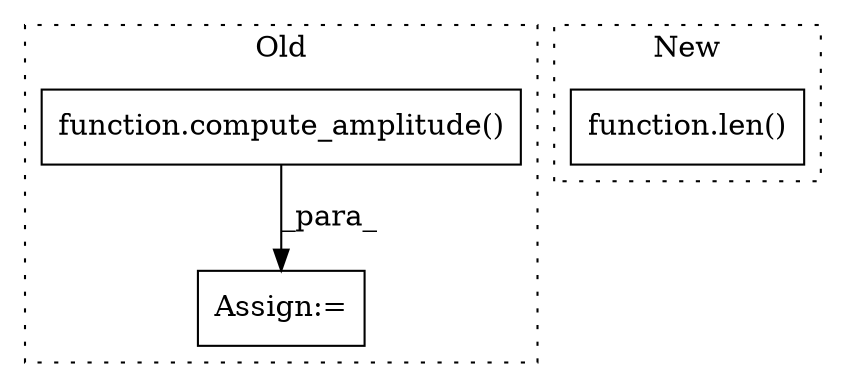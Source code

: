 digraph G {
subgraph cluster0 {
1 [label="function.compute_amplitude()" a="75" s="397,479" l="39,18" shape="box"];
3 [label="Assign:=" a="68" s="394" l="3" shape="box"];
label = "Old";
style="dotted";
}
subgraph cluster1 {
2 [label="function.len()" a="75" s="546,564" l="4,1" shape="box"];
label = "New";
style="dotted";
}
1 -> 3 [label="_para_"];
}